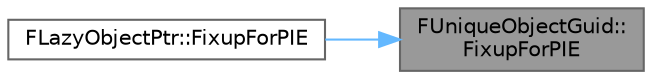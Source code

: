 digraph "FUniqueObjectGuid::FixupForPIE"
{
 // INTERACTIVE_SVG=YES
 // LATEX_PDF_SIZE
  bgcolor="transparent";
  edge [fontname=Helvetica,fontsize=10,labelfontname=Helvetica,labelfontsize=10];
  node [fontname=Helvetica,fontsize=10,shape=box,height=0.2,width=0.4];
  rankdir="RL";
  Node1 [id="Node000001",label="FUniqueObjectGuid::\lFixupForPIE",height=0.2,width=0.4,color="gray40", fillcolor="grey60", style="filled", fontcolor="black",tooltip="Fixes up this UniqueObjectID to add or remove the PIE prefix depending on what is currently active."];
  Node1 -> Node2 [id="edge1_Node000001_Node000002",dir="back",color="steelblue1",style="solid",tooltip=" "];
  Node2 [id="Node000002",label="FLazyObjectPtr::FixupForPIE",height=0.2,width=0.4,color="grey40", fillcolor="white", style="filled",URL="$d2/db5/structFLazyObjectPtr.html#ad638907595e4fabd51fbdb515a75b3e8",tooltip="Fixes up this FLazyObjectPtr to target the right UID as set in PIEGuidMap, this only works for direct..."];
}
